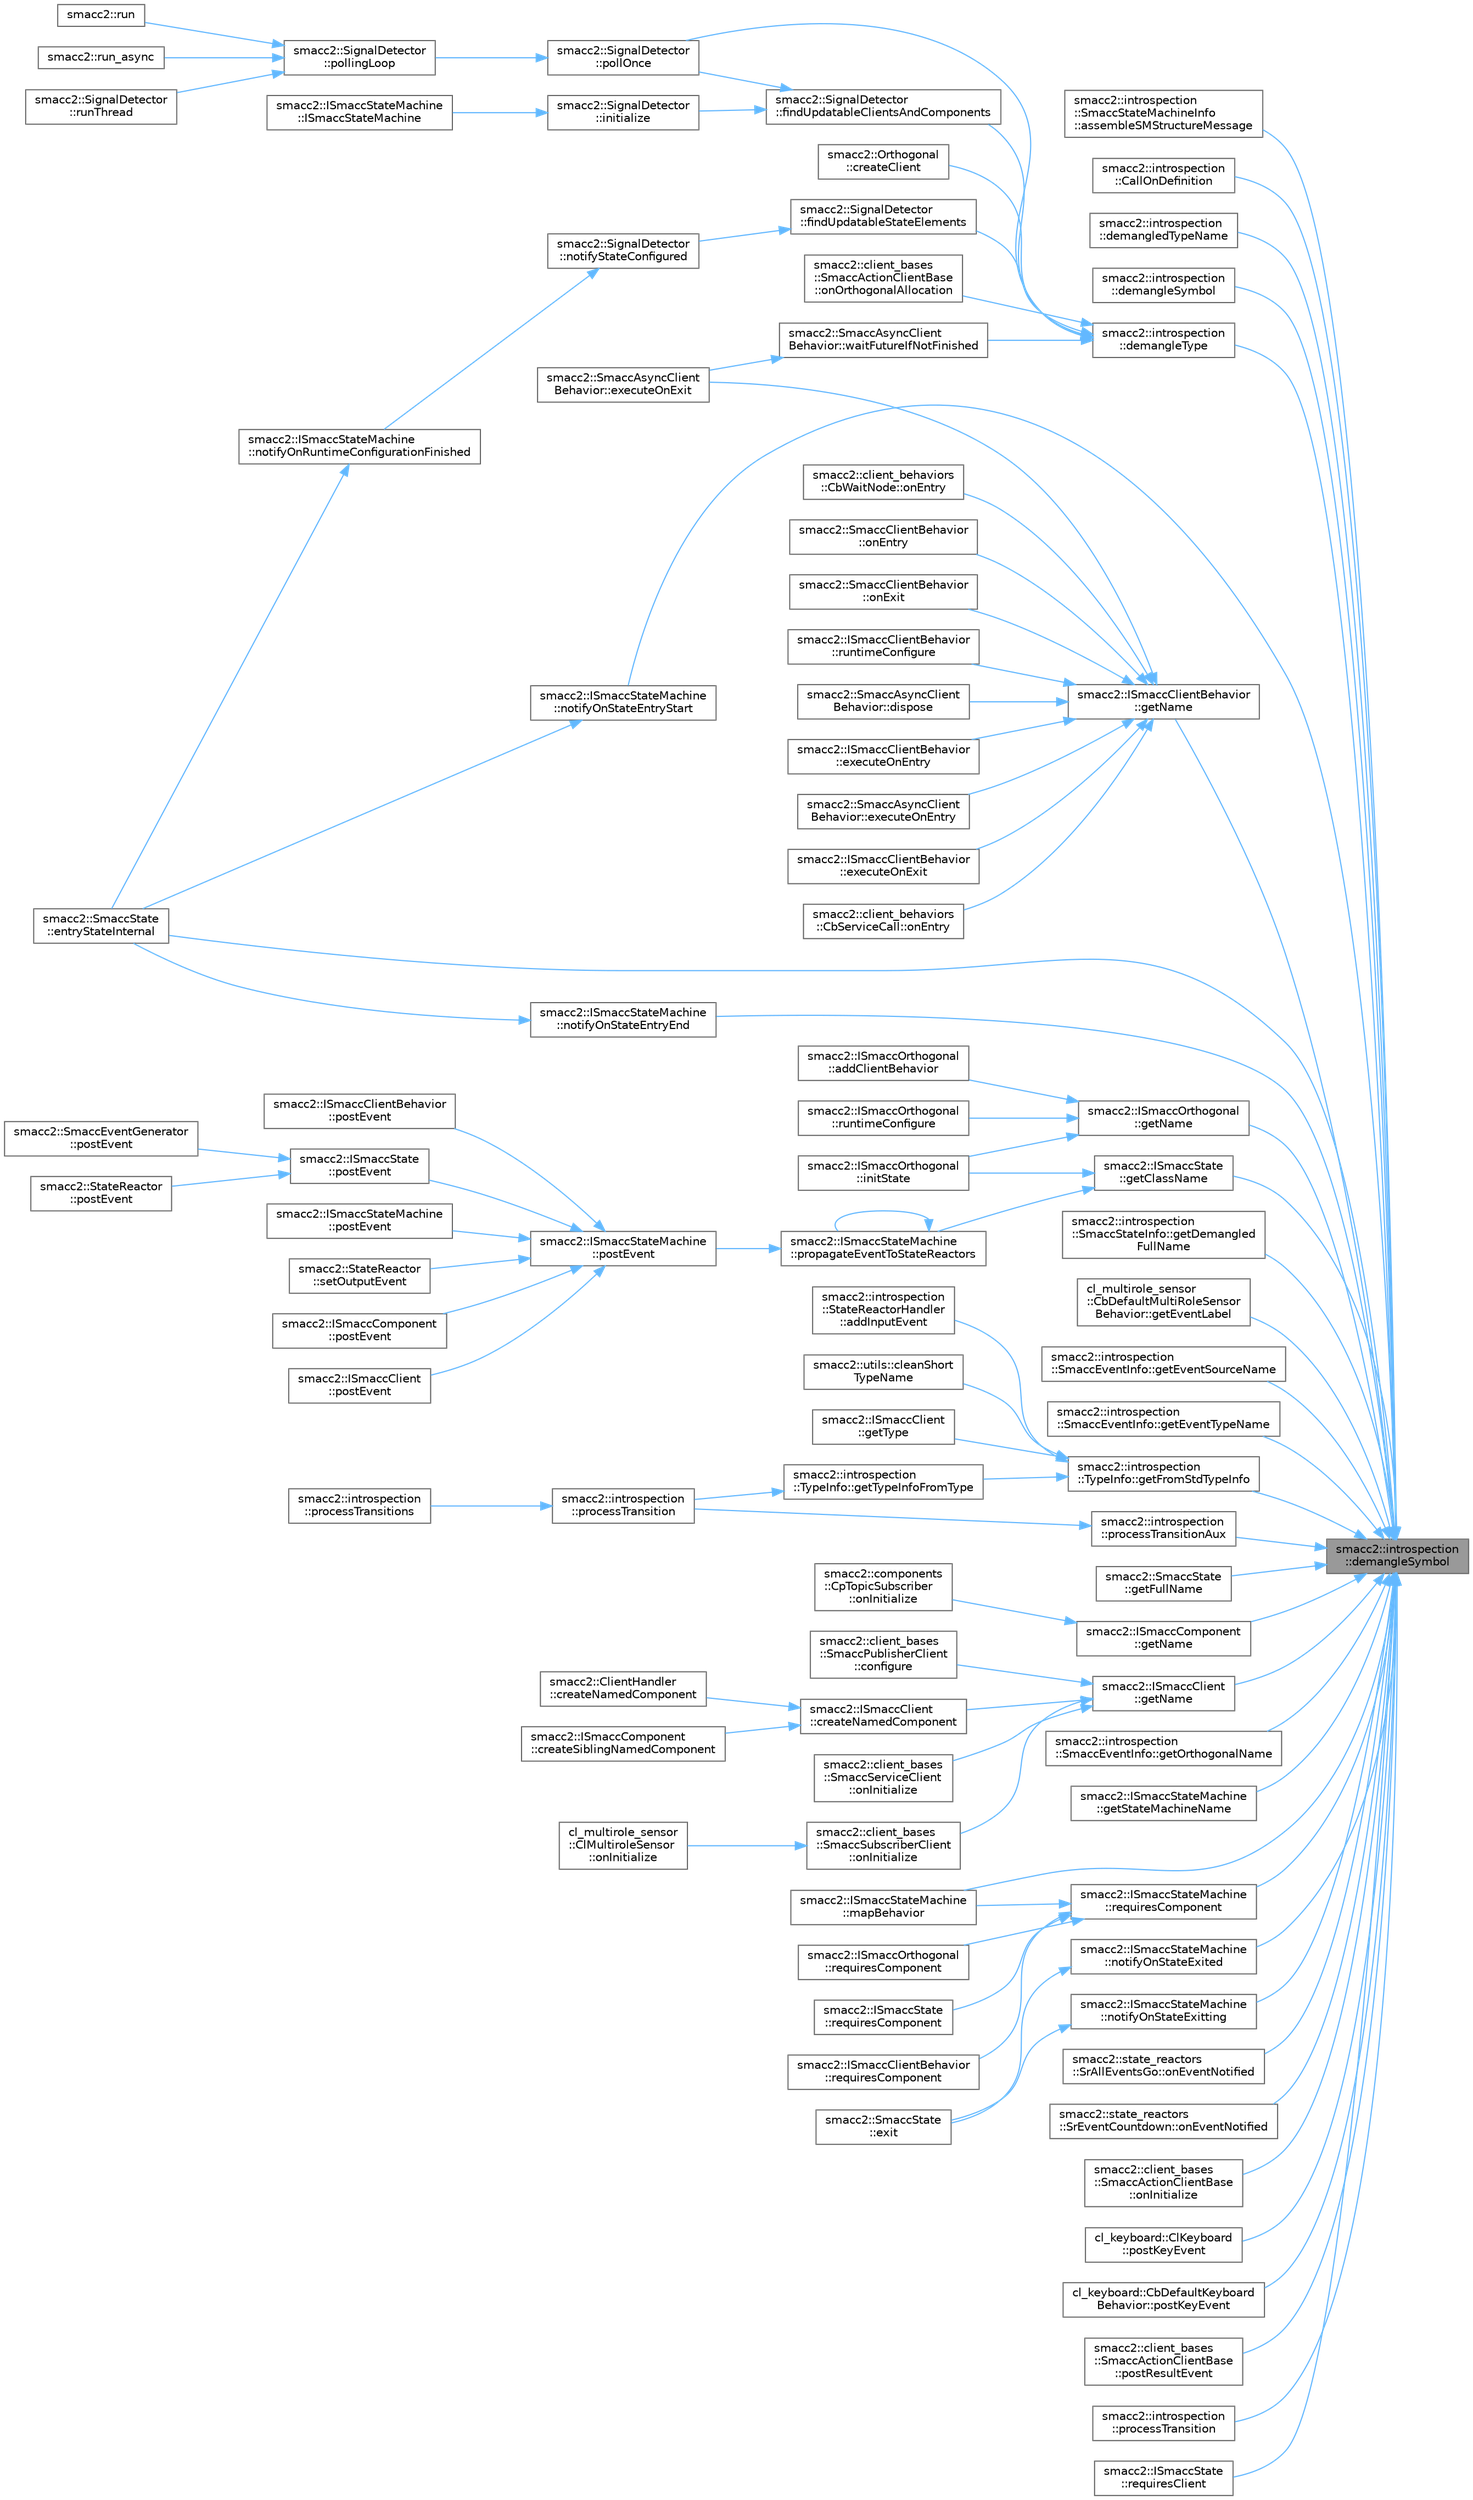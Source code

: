 digraph "smacc2::introspection::demangleSymbol"
{
 // LATEX_PDF_SIZE
  bgcolor="transparent";
  edge [fontname=Helvetica,fontsize=10,labelfontname=Helvetica,labelfontsize=10];
  node [fontname=Helvetica,fontsize=10,shape=box,height=0.2,width=0.4];
  rankdir="RL";
  Node1 [label="smacc2::introspection\l::demangleSymbol",height=0.2,width=0.4,color="gray40", fillcolor="grey60", style="filled", fontcolor="black",tooltip=" "];
  Node1 -> Node2 [dir="back",color="steelblue1",style="solid"];
  Node2 [label="smacc2::introspection\l::SmaccStateMachineInfo\l::assembleSMStructureMessage",height=0.2,width=0.4,color="grey40", fillcolor="white", style="filled",URL="$classsmacc2_1_1introspection_1_1SmaccStateMachineInfo.html#af9405e186cb828249d86c4dd64375521",tooltip=" "];
  Node1 -> Node3 [dir="back",color="steelblue1",style="solid"];
  Node3 [label="smacc2::introspection\l::CallOnDefinition",height=0.2,width=0.4,color="grey40", fillcolor="white", style="filled",URL="$namespacesmacc2_1_1introspection.html#ac60ddc673465b216171bf0fd123cb984",tooltip=" "];
  Node1 -> Node4 [dir="back",color="steelblue1",style="solid"];
  Node4 [label="smacc2::introspection\l::demangledTypeName",height=0.2,width=0.4,color="grey40", fillcolor="white", style="filled",URL="$namespacesmacc2_1_1introspection.html#ad91d35c248d6c8b934c8daeee553af8a",tooltip=" "];
  Node1 -> Node5 [dir="back",color="steelblue1",style="solid"];
  Node5 [label="smacc2::introspection\l::demangleSymbol",height=0.2,width=0.4,color="grey40", fillcolor="white", style="filled",URL="$namespacesmacc2_1_1introspection.html#af128012926f4e326233da853b75520fc",tooltip=" "];
  Node1 -> Node6 [dir="back",color="steelblue1",style="solid"];
  Node6 [label="smacc2::introspection\l::demangleType",height=0.2,width=0.4,color="grey40", fillcolor="white", style="filled",URL="$namespacesmacc2_1_1introspection.html#af0776d8076fe19b4f806405e9ab08cfe",tooltip=" "];
  Node6 -> Node7 [dir="back",color="steelblue1",style="solid"];
  Node7 [label="smacc2::Orthogonal\l::createClient",height=0.2,width=0.4,color="grey40", fillcolor="white", style="filled",URL="$classsmacc2_1_1Orthogonal.html#a73b1ab3d0a5ed0a597e8dffabcc2b8c0",tooltip=" "];
  Node6 -> Node8 [dir="back",color="steelblue1",style="solid"];
  Node8 [label="smacc2::SignalDetector\l::findUpdatableClientsAndComponents",height=0.2,width=0.4,color="grey40", fillcolor="white", style="filled",URL="$classsmacc2_1_1SignalDetector.html#af325def90b56dd82ab34d351f5a37a02",tooltip=" "];
  Node8 -> Node9 [dir="back",color="steelblue1",style="solid"];
  Node9 [label="smacc2::SignalDetector\l::initialize",height=0.2,width=0.4,color="grey40", fillcolor="white", style="filled",URL="$classsmacc2_1_1SignalDetector.html#a6035e4180f1f868d42902021eb41d9c6",tooltip=" "];
  Node9 -> Node10 [dir="back",color="steelblue1",style="solid"];
  Node10 [label="smacc2::ISmaccStateMachine\l::ISmaccStateMachine",height=0.2,width=0.4,color="grey40", fillcolor="white", style="filled",URL="$classsmacc2_1_1ISmaccStateMachine.html#a6fec333440748c14e8962917537e9127",tooltip=" "];
  Node8 -> Node11 [dir="back",color="steelblue1",style="solid"];
  Node11 [label="smacc2::SignalDetector\l::pollOnce",height=0.2,width=0.4,color="grey40", fillcolor="white", style="filled",URL="$classsmacc2_1_1SignalDetector.html#af363cea3f8228eeb68b25ad21903dc74",tooltip=" "];
  Node11 -> Node12 [dir="back",color="steelblue1",style="solid"];
  Node12 [label="smacc2::SignalDetector\l::pollingLoop",height=0.2,width=0.4,color="grey40", fillcolor="white", style="filled",URL="$classsmacc2_1_1SignalDetector.html#a08d072feafb277794a16fe33a6dcc97e",tooltip=" "];
  Node12 -> Node13 [dir="back",color="steelblue1",style="solid"];
  Node13 [label="smacc2::run",height=0.2,width=0.4,color="grey40", fillcolor="white", style="filled",URL="$namespacesmacc2.html#af0cfd6b9e48613a47fd4ef89e4970ac7",tooltip=" "];
  Node12 -> Node14 [dir="back",color="steelblue1",style="solid"];
  Node14 [label="smacc2::run_async",height=0.2,width=0.4,color="grey40", fillcolor="white", style="filled",URL="$namespacesmacc2.html#a6e7c3699070d3d2289556c7b14fd82bf",tooltip=" "];
  Node12 -> Node15 [dir="back",color="steelblue1",style="solid"];
  Node15 [label="smacc2::SignalDetector\l::runThread",height=0.2,width=0.4,color="grey40", fillcolor="white", style="filled",URL="$classsmacc2_1_1SignalDetector.html#a2532abcf6a11a04270ea2951b5b3a208",tooltip=" "];
  Node6 -> Node16 [dir="back",color="steelblue1",style="solid"];
  Node16 [label="smacc2::SignalDetector\l::findUpdatableStateElements",height=0.2,width=0.4,color="grey40", fillcolor="white", style="filled",URL="$classsmacc2_1_1SignalDetector.html#af12c85d2ec8747c891f7490086d2d6a2",tooltip=" "];
  Node16 -> Node17 [dir="back",color="steelblue1",style="solid"];
  Node17 [label="smacc2::SignalDetector\l::notifyStateConfigured",height=0.2,width=0.4,color="grey40", fillcolor="white", style="filled",URL="$classsmacc2_1_1SignalDetector.html#af9a0197754ac252b657a8785ac1ef84d",tooltip=" "];
  Node17 -> Node18 [dir="back",color="steelblue1",style="solid"];
  Node18 [label="smacc2::ISmaccStateMachine\l::notifyOnRuntimeConfigurationFinished",height=0.2,width=0.4,color="grey40", fillcolor="white", style="filled",URL="$classsmacc2_1_1ISmaccStateMachine.html#a4f7ee7ef3de845c21d44c73a4e472826",tooltip=" "];
  Node18 -> Node19 [dir="back",color="steelblue1",style="solid"];
  Node19 [label="smacc2::SmaccState\l::entryStateInternal",height=0.2,width=0.4,color="grey40", fillcolor="white", style="filled",URL="$classsmacc2_1_1SmaccState.html#aeeaa708975d375657bf294a2935d5c9e",tooltip=" "];
  Node6 -> Node20 [dir="back",color="steelblue1",style="solid"];
  Node20 [label="smacc2::client_bases\l::SmaccActionClientBase\l::onOrthogonalAllocation",height=0.2,width=0.4,color="grey40", fillcolor="white", style="filled",URL="$classsmacc2_1_1client__bases_1_1SmaccActionClientBase.html#a768d90608a6cd88e626de9daf0f14a20",tooltip=" "];
  Node6 -> Node11 [dir="back",color="steelblue1",style="solid"];
  Node6 -> Node21 [dir="back",color="steelblue1",style="solid"];
  Node21 [label="smacc2::SmaccAsyncClient\lBehavior::waitFutureIfNotFinished",height=0.2,width=0.4,color="grey40", fillcolor="white", style="filled",URL="$classsmacc2_1_1SmaccAsyncClientBehavior.html#a2b4f16692681251ae6cc7bf33538d9c9",tooltip=" "];
  Node21 -> Node22 [dir="back",color="steelblue1",style="solid"];
  Node22 [label="smacc2::SmaccAsyncClient\lBehavior::executeOnExit",height=0.2,width=0.4,color="grey40", fillcolor="white", style="filled",URL="$classsmacc2_1_1SmaccAsyncClientBehavior.html#ac6b465d4b59eb2bbb00d83a4bbd98881",tooltip=" "];
  Node1 -> Node19 [dir="back",color="steelblue1",style="solid"];
  Node1 -> Node23 [dir="back",color="steelblue1",style="solid"];
  Node23 [label="smacc2::ISmaccState\l::getClassName",height=0.2,width=0.4,color="grey40", fillcolor="white", style="filled",URL="$classsmacc2_1_1ISmaccState.html#a5a3be081c0b0da5fd9b918bc52aba0d7",tooltip=" "];
  Node23 -> Node24 [dir="back",color="steelblue1",style="solid"];
  Node24 [label="smacc2::ISmaccOrthogonal\l::initState",height=0.2,width=0.4,color="grey40", fillcolor="white", style="filled",URL="$classsmacc2_1_1ISmaccOrthogonal.html#ad4a171dc54e352c960a3bad943c168d0",tooltip=" "];
  Node23 -> Node25 [dir="back",color="steelblue1",style="solid"];
  Node25 [label="smacc2::ISmaccStateMachine\l::propagateEventToStateReactors",height=0.2,width=0.4,color="grey40", fillcolor="white", style="filled",URL="$classsmacc2_1_1ISmaccStateMachine.html#a8273f9d1364a6e59ef5da7032d34f8da",tooltip=" "];
  Node25 -> Node26 [dir="back",color="steelblue1",style="solid"];
  Node26 [label="smacc2::ISmaccStateMachine\l::postEvent",height=0.2,width=0.4,color="grey40", fillcolor="white", style="filled",URL="$classsmacc2_1_1ISmaccStateMachine.html#aec0535bd51c1343b5465fc4d5755ae3c",tooltip=" "];
  Node26 -> Node27 [dir="back",color="steelblue1",style="solid"];
  Node27 [label="smacc2::ISmaccComponent\l::postEvent",height=0.2,width=0.4,color="grey40", fillcolor="white", style="filled",URL="$classsmacc2_1_1ISmaccComponent.html#aaaff9fc7df1f88e9736438932a5ec0e4",tooltip=" "];
  Node26 -> Node28 [dir="back",color="steelblue1",style="solid"];
  Node28 [label="smacc2::ISmaccClient\l::postEvent",height=0.2,width=0.4,color="grey40", fillcolor="white", style="filled",URL="$classsmacc2_1_1ISmaccClient.html#a69344d3bdf6a20ff76a6b66f81fab028",tooltip=" "];
  Node26 -> Node29 [dir="back",color="steelblue1",style="solid"];
  Node29 [label="smacc2::ISmaccClientBehavior\l::postEvent",height=0.2,width=0.4,color="grey40", fillcolor="white", style="filled",URL="$classsmacc2_1_1ISmaccClientBehavior.html#a400af032797d2461602187cd52590287",tooltip=" "];
  Node26 -> Node30 [dir="back",color="steelblue1",style="solid"];
  Node30 [label="smacc2::ISmaccState\l::postEvent",height=0.2,width=0.4,color="grey40", fillcolor="white", style="filled",URL="$classsmacc2_1_1ISmaccState.html#ad676e7d68ec31e1d4fa271832bdde076",tooltip=" "];
  Node30 -> Node31 [dir="back",color="steelblue1",style="solid"];
  Node31 [label="smacc2::SmaccEventGenerator\l::postEvent",height=0.2,width=0.4,color="grey40", fillcolor="white", style="filled",URL="$classsmacc2_1_1SmaccEventGenerator.html#a8383a8c6d1ccd4bfb77b3389ea6d0dab",tooltip=" "];
  Node30 -> Node32 [dir="back",color="steelblue1",style="solid"];
  Node32 [label="smacc2::StateReactor\l::postEvent",height=0.2,width=0.4,color="grey40", fillcolor="white", style="filled",URL="$classsmacc2_1_1StateReactor.html#ab4b8fe1d7d79eebffa16b4b478678625",tooltip=" "];
  Node26 -> Node33 [dir="back",color="steelblue1",style="solid"];
  Node33 [label="smacc2::ISmaccStateMachine\l::postEvent",height=0.2,width=0.4,color="grey40", fillcolor="white", style="filled",URL="$classsmacc2_1_1ISmaccStateMachine.html#a46ecff5248c013535244afae7dfacabb",tooltip=" "];
  Node26 -> Node34 [dir="back",color="steelblue1",style="solid"];
  Node34 [label="smacc2::StateReactor\l::setOutputEvent",height=0.2,width=0.4,color="grey40", fillcolor="white", style="filled",URL="$classsmacc2_1_1StateReactor.html#a5dc683e0ff3ae610d88555881d9ff5d6",tooltip=" "];
  Node25 -> Node25 [dir="back",color="steelblue1",style="solid"];
  Node1 -> Node35 [dir="back",color="steelblue1",style="solid"];
  Node35 [label="smacc2::introspection\l::SmaccStateInfo::getDemangled\lFullName",height=0.2,width=0.4,color="grey40", fillcolor="white", style="filled",URL="$classsmacc2_1_1introspection_1_1SmaccStateInfo.html#a3045f43bb4b410ae111093b7c615f7cc",tooltip=" "];
  Node1 -> Node36 [dir="back",color="steelblue1",style="solid"];
  Node36 [label="cl_multirole_sensor\l::CbDefaultMultiRoleSensor\lBehavior::getEventLabel",height=0.2,width=0.4,color="grey40", fillcolor="white", style="filled",URL="$classcl__multirole__sensor_1_1CbDefaultMultiRoleSensorBehavior.html#aced8a722660f2ecd7bad11a9dde31aa8",tooltip=" "];
  Node1 -> Node37 [dir="back",color="steelblue1",style="solid"];
  Node37 [label="smacc2::introspection\l::SmaccEventInfo::getEventSourceName",height=0.2,width=0.4,color="grey40", fillcolor="white", style="filled",URL="$structsmacc2_1_1introspection_1_1SmaccEventInfo.html#a3aa777d64c73729ff5a4a8c0a15b4b59",tooltip=" "];
  Node1 -> Node38 [dir="back",color="steelblue1",style="solid"];
  Node38 [label="smacc2::introspection\l::SmaccEventInfo::getEventTypeName",height=0.2,width=0.4,color="grey40", fillcolor="white", style="filled",URL="$structsmacc2_1_1introspection_1_1SmaccEventInfo.html#aa8e6d561b5e2a37d23b12339e1f68f56",tooltip=" "];
  Node1 -> Node39 [dir="back",color="steelblue1",style="solid"];
  Node39 [label="smacc2::introspection\l::TypeInfo::getFromStdTypeInfo",height=0.2,width=0.4,color="grey40", fillcolor="white", style="filled",URL="$classsmacc2_1_1introspection_1_1TypeInfo.html#a5d6befc2666d265b9d5056a5f0810b47",tooltip=" "];
  Node39 -> Node40 [dir="back",color="steelblue1",style="solid"];
  Node40 [label="smacc2::introspection\l::StateReactorHandler\l::addInputEvent",height=0.2,width=0.4,color="grey40", fillcolor="white", style="filled",URL="$classsmacc2_1_1introspection_1_1StateReactorHandler.html#aa796723313c624f405afd871761bfc5c",tooltip=" "];
  Node39 -> Node41 [dir="back",color="steelblue1",style="solid"];
  Node41 [label="smacc2::utils::cleanShort\lTypeName",height=0.2,width=0.4,color="grey40", fillcolor="white", style="filled",URL="$namespacesmacc2_1_1utils.html#a8e351c9e84f898c9dff598d5300f735b",tooltip=" "];
  Node39 -> Node42 [dir="back",color="steelblue1",style="solid"];
  Node42 [label="smacc2::ISmaccClient\l::getType",height=0.2,width=0.4,color="grey40", fillcolor="white", style="filled",URL="$classsmacc2_1_1ISmaccClient.html#aaf70682d4366f1a44a57a4c9955dc8b4",tooltip=" "];
  Node39 -> Node43 [dir="back",color="steelblue1",style="solid"];
  Node43 [label="smacc2::introspection\l::TypeInfo::getTypeInfoFromType",height=0.2,width=0.4,color="grey40", fillcolor="white", style="filled",URL="$classsmacc2_1_1introspection_1_1TypeInfo.html#a3374ef7a2f3e000d18ebceb8483655b9",tooltip=" "];
  Node43 -> Node44 [dir="back",color="steelblue1",style="solid"];
  Node44 [label="smacc2::introspection\l::processTransition",height=0.2,width=0.4,color="grey40", fillcolor="white", style="filled",URL="$namespacesmacc2_1_1introspection.html#a9fbfee71314a75107db28b469ff5a072",tooltip=" "];
  Node44 -> Node45 [dir="back",color="steelblue1",style="solid"];
  Node45 [label="smacc2::introspection\l::processTransitions",height=0.2,width=0.4,color="grey40", fillcolor="white", style="filled",URL="$namespacesmacc2_1_1introspection.html#a63a8a67cc0ce5c49329c448979b2d73d",tooltip=" "];
  Node1 -> Node46 [dir="back",color="steelblue1",style="solid"];
  Node46 [label="smacc2::SmaccState\l::getFullName",height=0.2,width=0.4,color="grey40", fillcolor="white", style="filled",URL="$classsmacc2_1_1SmaccState.html#a7ae024a8315955e0cdabfd690a730605",tooltip=" "];
  Node1 -> Node47 [dir="back",color="steelblue1",style="solid"];
  Node47 [label="smacc2::ISmaccComponent\l::getName",height=0.2,width=0.4,color="grey40", fillcolor="white", style="filled",URL="$classsmacc2_1_1ISmaccComponent.html#a6fea938740f0c9ffc082b2ff076c900b",tooltip=" "];
  Node47 -> Node48 [dir="back",color="steelblue1",style="solid"];
  Node48 [label="smacc2::components\l::CpTopicSubscriber\l::onInitialize",height=0.2,width=0.4,color="grey40", fillcolor="white", style="filled",URL="$classsmacc2_1_1components_1_1CpTopicSubscriber.html#aa00f3313c0ac670f6c79aeae30d4c819",tooltip=" "];
  Node1 -> Node49 [dir="back",color="steelblue1",style="solid"];
  Node49 [label="smacc2::ISmaccClient\l::getName",height=0.2,width=0.4,color="grey40", fillcolor="white", style="filled",URL="$classsmacc2_1_1ISmaccClient.html#a65007d18ff764ec7274bad625243d356",tooltip=" "];
  Node49 -> Node50 [dir="back",color="steelblue1",style="solid"];
  Node50 [label="smacc2::client_bases\l::SmaccPublisherClient\l::configure",height=0.2,width=0.4,color="grey40", fillcolor="white", style="filled",URL="$classsmacc2_1_1client__bases_1_1SmaccPublisherClient.html#aaf8c618a9d346fd158f90e3f6bfacb6f",tooltip=" "];
  Node49 -> Node51 [dir="back",color="steelblue1",style="solid"];
  Node51 [label="smacc2::ISmaccClient\l::createNamedComponent",height=0.2,width=0.4,color="grey40", fillcolor="white", style="filled",URL="$classsmacc2_1_1ISmaccClient.html#aa9ac672b487746b2a78aed507ae56ff3",tooltip=" "];
  Node51 -> Node52 [dir="back",color="steelblue1",style="solid"];
  Node52 [label="smacc2::ClientHandler\l::createNamedComponent",height=0.2,width=0.4,color="grey40", fillcolor="white", style="filled",URL="$classsmacc2_1_1ClientHandler.html#aed8e35acd86ae6a6f4d533e6576d4a15",tooltip=" "];
  Node51 -> Node53 [dir="back",color="steelblue1",style="solid"];
  Node53 [label="smacc2::ISmaccComponent\l::createSiblingNamedComponent",height=0.2,width=0.4,color="grey40", fillcolor="white", style="filled",URL="$classsmacc2_1_1ISmaccComponent.html#a662b5bc7e2198e240bd666af1ada7527",tooltip=" "];
  Node49 -> Node54 [dir="back",color="steelblue1",style="solid"];
  Node54 [label="smacc2::client_bases\l::SmaccServiceClient\l::onInitialize",height=0.2,width=0.4,color="grey40", fillcolor="white", style="filled",URL="$classsmacc2_1_1client__bases_1_1SmaccServiceClient.html#ac38bfaed46e0d094998cd7bde39bc410",tooltip=" "];
  Node49 -> Node55 [dir="back",color="steelblue1",style="solid"];
  Node55 [label="smacc2::client_bases\l::SmaccSubscriberClient\l::onInitialize",height=0.2,width=0.4,color="grey40", fillcolor="white", style="filled",URL="$classsmacc2_1_1client__bases_1_1SmaccSubscriberClient.html#a8a32b14001d54636965919f8280b9024",tooltip=" "];
  Node55 -> Node56 [dir="back",color="steelblue1",style="solid"];
  Node56 [label="cl_multirole_sensor\l::ClMultiroleSensor\l::onInitialize",height=0.2,width=0.4,color="grey40", fillcolor="white", style="filled",URL="$classcl__multirole__sensor_1_1ClMultiroleSensor.html#ad929536dd86df76612202a7221c72a4e",tooltip=" "];
  Node1 -> Node57 [dir="back",color="steelblue1",style="solid"];
  Node57 [label="smacc2::ISmaccClientBehavior\l::getName",height=0.2,width=0.4,color="grey40", fillcolor="white", style="filled",URL="$classsmacc2_1_1ISmaccClientBehavior.html#a3feaa9c382a7d376b7ba0017a63e294e",tooltip=" "];
  Node57 -> Node58 [dir="back",color="steelblue1",style="solid"];
  Node58 [label="smacc2::SmaccAsyncClient\lBehavior::dispose",height=0.2,width=0.4,color="grey40", fillcolor="white", style="filled",URL="$classsmacc2_1_1SmaccAsyncClientBehavior.html#a47bfbd4f801b61e43cd16d42eace3461",tooltip=" "];
  Node57 -> Node59 [dir="back",color="steelblue1",style="solid"];
  Node59 [label="smacc2::ISmaccClientBehavior\l::executeOnEntry",height=0.2,width=0.4,color="grey40", fillcolor="white", style="filled",URL="$classsmacc2_1_1ISmaccClientBehavior.html#a6023043addf5703480ffbec2d68151fc",tooltip=" "];
  Node57 -> Node60 [dir="back",color="steelblue1",style="solid"];
  Node60 [label="smacc2::SmaccAsyncClient\lBehavior::executeOnEntry",height=0.2,width=0.4,color="grey40", fillcolor="white", style="filled",URL="$classsmacc2_1_1SmaccAsyncClientBehavior.html#a2b6eb9adadced6735dc75e532a294376",tooltip=" "];
  Node57 -> Node61 [dir="back",color="steelblue1",style="solid"];
  Node61 [label="smacc2::ISmaccClientBehavior\l::executeOnExit",height=0.2,width=0.4,color="grey40", fillcolor="white", style="filled",URL="$classsmacc2_1_1ISmaccClientBehavior.html#a71f2dbb38777256565395baa92ba796b",tooltip=" "];
  Node57 -> Node22 [dir="back",color="steelblue1",style="solid"];
  Node57 -> Node62 [dir="back",color="steelblue1",style="solid"];
  Node62 [label="smacc2::client_behaviors\l::CbServiceCall::onEntry",height=0.2,width=0.4,color="grey40", fillcolor="white", style="filled",URL="$classsmacc2_1_1client__behaviors_1_1CbServiceCall.html#a6049c06953bb8f27da6091e46326c216",tooltip=" "];
  Node57 -> Node63 [dir="back",color="steelblue1",style="solid"];
  Node63 [label="smacc2::client_behaviors\l::CbWaitNode::onEntry",height=0.2,width=0.4,color="grey40", fillcolor="white", style="filled",URL="$classsmacc2_1_1client__behaviors_1_1CbWaitNode.html#a633991b94c29d53c4654212b3ab6d908",tooltip=" "];
  Node57 -> Node64 [dir="back",color="steelblue1",style="solid"];
  Node64 [label="smacc2::SmaccClientBehavior\l::onEntry",height=0.2,width=0.4,color="grey40", fillcolor="white", style="filled",URL="$classsmacc2_1_1SmaccClientBehavior.html#a76709bc1e6d20d817b4ee734922d012d",tooltip=" "];
  Node57 -> Node65 [dir="back",color="steelblue1",style="solid"];
  Node65 [label="smacc2::SmaccClientBehavior\l::onExit",height=0.2,width=0.4,color="grey40", fillcolor="white", style="filled",URL="$classsmacc2_1_1SmaccClientBehavior.html#ac3af41d6d490e3dec661d3b446c073cd",tooltip=" "];
  Node57 -> Node66 [dir="back",color="steelblue1",style="solid"];
  Node66 [label="smacc2::ISmaccClientBehavior\l::runtimeConfigure",height=0.2,width=0.4,color="grey40", fillcolor="white", style="filled",URL="$classsmacc2_1_1ISmaccClientBehavior.html#acd2a5c4ae1da00de4cc4e0f26fb6b094",tooltip=" "];
  Node1 -> Node67 [dir="back",color="steelblue1",style="solid"];
  Node67 [label="smacc2::ISmaccOrthogonal\l::getName",height=0.2,width=0.4,color="grey40", fillcolor="white", style="filled",URL="$classsmacc2_1_1ISmaccOrthogonal.html#aec68cffcf6d837d455da3e6a7255591b",tooltip=" "];
  Node67 -> Node68 [dir="back",color="steelblue1",style="solid"];
  Node68 [label="smacc2::ISmaccOrthogonal\l::addClientBehavior",height=0.2,width=0.4,color="grey40", fillcolor="white", style="filled",URL="$classsmacc2_1_1ISmaccOrthogonal.html#ac0e6a9ac002395e3b405548ecae50620",tooltip=" "];
  Node67 -> Node24 [dir="back",color="steelblue1",style="solid"];
  Node67 -> Node69 [dir="back",color="steelblue1",style="solid"];
  Node69 [label="smacc2::ISmaccOrthogonal\l::runtimeConfigure",height=0.2,width=0.4,color="grey40", fillcolor="white", style="filled",URL="$classsmacc2_1_1ISmaccOrthogonal.html#af160ffae149650b2be93b8e7625f0c39",tooltip=" "];
  Node1 -> Node70 [dir="back",color="steelblue1",style="solid"];
  Node70 [label="smacc2::introspection\l::SmaccEventInfo::getOrthogonalName",height=0.2,width=0.4,color="grey40", fillcolor="white", style="filled",URL="$structsmacc2_1_1introspection_1_1SmaccEventInfo.html#a4d2abd21e1105e0dcfd7b4115d72ab3d",tooltip=" "];
  Node1 -> Node71 [dir="back",color="steelblue1",style="solid"];
  Node71 [label="smacc2::ISmaccStateMachine\l::getStateMachineName",height=0.2,width=0.4,color="grey40", fillcolor="white", style="filled",URL="$classsmacc2_1_1ISmaccStateMachine.html#a15b0cdb2d9a594b18cb7ef8afde0f2b8",tooltip=" "];
  Node1 -> Node72 [dir="back",color="steelblue1",style="solid"];
  Node72 [label="smacc2::ISmaccStateMachine\l::mapBehavior",height=0.2,width=0.4,color="grey40", fillcolor="white", style="filled",URL="$classsmacc2_1_1ISmaccStateMachine.html#a68fe2295cd4cea26ef02e989c469010a",tooltip=" "];
  Node1 -> Node73 [dir="back",color="steelblue1",style="solid"];
  Node73 [label="smacc2::ISmaccStateMachine\l::notifyOnStateEntryEnd",height=0.2,width=0.4,color="grey40", fillcolor="white", style="filled",URL="$classsmacc2_1_1ISmaccStateMachine.html#a80d1d07569569bddd2f8fab8d5f82e58",tooltip=" "];
  Node73 -> Node19 [dir="back",color="steelblue1",style="solid"];
  Node1 -> Node74 [dir="back",color="steelblue1",style="solid"];
  Node74 [label="smacc2::ISmaccStateMachine\l::notifyOnStateEntryStart",height=0.2,width=0.4,color="grey40", fillcolor="white", style="filled",URL="$classsmacc2_1_1ISmaccStateMachine.html#afcf1bd46804d7e1b0784067b0f8339dd",tooltip=" "];
  Node74 -> Node19 [dir="back",color="steelblue1",style="solid"];
  Node1 -> Node75 [dir="back",color="steelblue1",style="solid"];
  Node75 [label="smacc2::ISmaccStateMachine\l::notifyOnStateExited",height=0.2,width=0.4,color="grey40", fillcolor="white", style="filled",URL="$classsmacc2_1_1ISmaccStateMachine.html#a73ee6bc299f74724ad5c734b55e544c5",tooltip=" "];
  Node75 -> Node76 [dir="back",color="steelblue1",style="solid"];
  Node76 [label="smacc2::SmaccState\l::exit",height=0.2,width=0.4,color="grey40", fillcolor="white", style="filled",URL="$classsmacc2_1_1SmaccState.html#a0af186fa1ef8434232d4f4838c889aa9",tooltip=" "];
  Node1 -> Node77 [dir="back",color="steelblue1",style="solid"];
  Node77 [label="smacc2::ISmaccStateMachine\l::notifyOnStateExitting",height=0.2,width=0.4,color="grey40", fillcolor="white", style="filled",URL="$classsmacc2_1_1ISmaccStateMachine.html#a380ecb6f3767060cbc4447e6c814d917",tooltip=" "];
  Node77 -> Node76 [dir="back",color="steelblue1",style="solid"];
  Node1 -> Node78 [dir="back",color="steelblue1",style="solid"];
  Node78 [label="smacc2::state_reactors\l::SrAllEventsGo::onEventNotified",height=0.2,width=0.4,color="grey40", fillcolor="white", style="filled",URL="$classsmacc2_1_1state__reactors_1_1SrAllEventsGo.html#acdaa0a4aac33ff605d4153df7ce71964",tooltip=" "];
  Node1 -> Node79 [dir="back",color="steelblue1",style="solid"];
  Node79 [label="smacc2::state_reactors\l::SrEventCountdown::onEventNotified",height=0.2,width=0.4,color="grey40", fillcolor="white", style="filled",URL="$classsmacc2_1_1state__reactors_1_1SrEventCountdown.html#a74660a7756e33b09669d6d4f3ba61406",tooltip=" "];
  Node1 -> Node80 [dir="back",color="steelblue1",style="solid"];
  Node80 [label="smacc2::client_bases\l::SmaccActionClientBase\l::onInitialize",height=0.2,width=0.4,color="grey40", fillcolor="white", style="filled",URL="$classsmacc2_1_1client__bases_1_1SmaccActionClientBase.html#a7d5612390f8ef836d153fc43a980bc05",tooltip=" "];
  Node1 -> Node81 [dir="back",color="steelblue1",style="solid"];
  Node81 [label="cl_keyboard::ClKeyboard\l::postKeyEvent",height=0.2,width=0.4,color="grey40", fillcolor="white", style="filled",URL="$classcl__keyboard_1_1ClKeyboard.html#ac1311ce9a6a64e590df2e1b088f0e733",tooltip=" "];
  Node1 -> Node82 [dir="back",color="steelblue1",style="solid"];
  Node82 [label="cl_keyboard::CbDefaultKeyboard\lBehavior::postKeyEvent",height=0.2,width=0.4,color="grey40", fillcolor="white", style="filled",URL="$classcl__keyboard_1_1CbDefaultKeyboardBehavior.html#afe6105db2d58fee99754cb4a47835988",tooltip=" "];
  Node1 -> Node83 [dir="back",color="steelblue1",style="solid"];
  Node83 [label="smacc2::client_bases\l::SmaccActionClientBase\l::postResultEvent",height=0.2,width=0.4,color="grey40", fillcolor="white", style="filled",URL="$classsmacc2_1_1client__bases_1_1SmaccActionClientBase.html#ae2ad7fdec791d8733ab06392134ede20",tooltip=" "];
  Node1 -> Node84 [dir="back",color="steelblue1",style="solid"];
  Node84 [label="smacc2::introspection\l::processTransition",height=0.2,width=0.4,color="grey40", fillcolor="white", style="filled",URL="$namespacesmacc2_1_1introspection.html#a43153dc35dc9423016aa5f01d7eb79e7",tooltip=" "];
  Node1 -> Node85 [dir="back",color="steelblue1",style="solid"];
  Node85 [label="smacc2::introspection\l::processTransitionAux",height=0.2,width=0.4,color="grey40", fillcolor="white", style="filled",URL="$namespacesmacc2_1_1introspection.html#ac5c809a4389a903e08c560a3474e4908",tooltip=" "];
  Node85 -> Node44 [dir="back",color="steelblue1",style="solid"];
  Node1 -> Node86 [dir="back",color="steelblue1",style="solid"];
  Node86 [label="smacc2::ISmaccState\l::requiresClient",height=0.2,width=0.4,color="grey40", fillcolor="white", style="filled",URL="$classsmacc2_1_1ISmaccState.html#a62def2d8c4c1f489bbfc76735e0a6ec3",tooltip=" "];
  Node1 -> Node87 [dir="back",color="steelblue1",style="solid"];
  Node87 [label="smacc2::ISmaccStateMachine\l::requiresComponent",height=0.2,width=0.4,color="grey40", fillcolor="white", style="filled",URL="$classsmacc2_1_1ISmaccStateMachine.html#afbe5b18dd32292e519716ec8aa75d29b",tooltip=" "];
  Node87 -> Node72 [dir="back",color="steelblue1",style="solid"];
  Node87 -> Node88 [dir="back",color="steelblue1",style="solid"];
  Node88 [label="smacc2::ISmaccClientBehavior\l::requiresComponent",height=0.2,width=0.4,color="grey40", fillcolor="white", style="filled",URL="$classsmacc2_1_1ISmaccClientBehavior.html#ad415c0418bb6b05ee5c30848bc635594",tooltip=" "];
  Node87 -> Node89 [dir="back",color="steelblue1",style="solid"];
  Node89 [label="smacc2::ISmaccOrthogonal\l::requiresComponent",height=0.2,width=0.4,color="grey40", fillcolor="white", style="filled",URL="$classsmacc2_1_1ISmaccOrthogonal.html#ab311d0a98b4f77a42b6eb691e98d496a",tooltip=" "];
  Node87 -> Node90 [dir="back",color="steelblue1",style="solid"];
  Node90 [label="smacc2::ISmaccState\l::requiresComponent",height=0.2,width=0.4,color="grey40", fillcolor="white", style="filled",URL="$classsmacc2_1_1ISmaccState.html#aab60348d9d18890d0a90a09cd7475659",tooltip=" "];
}
